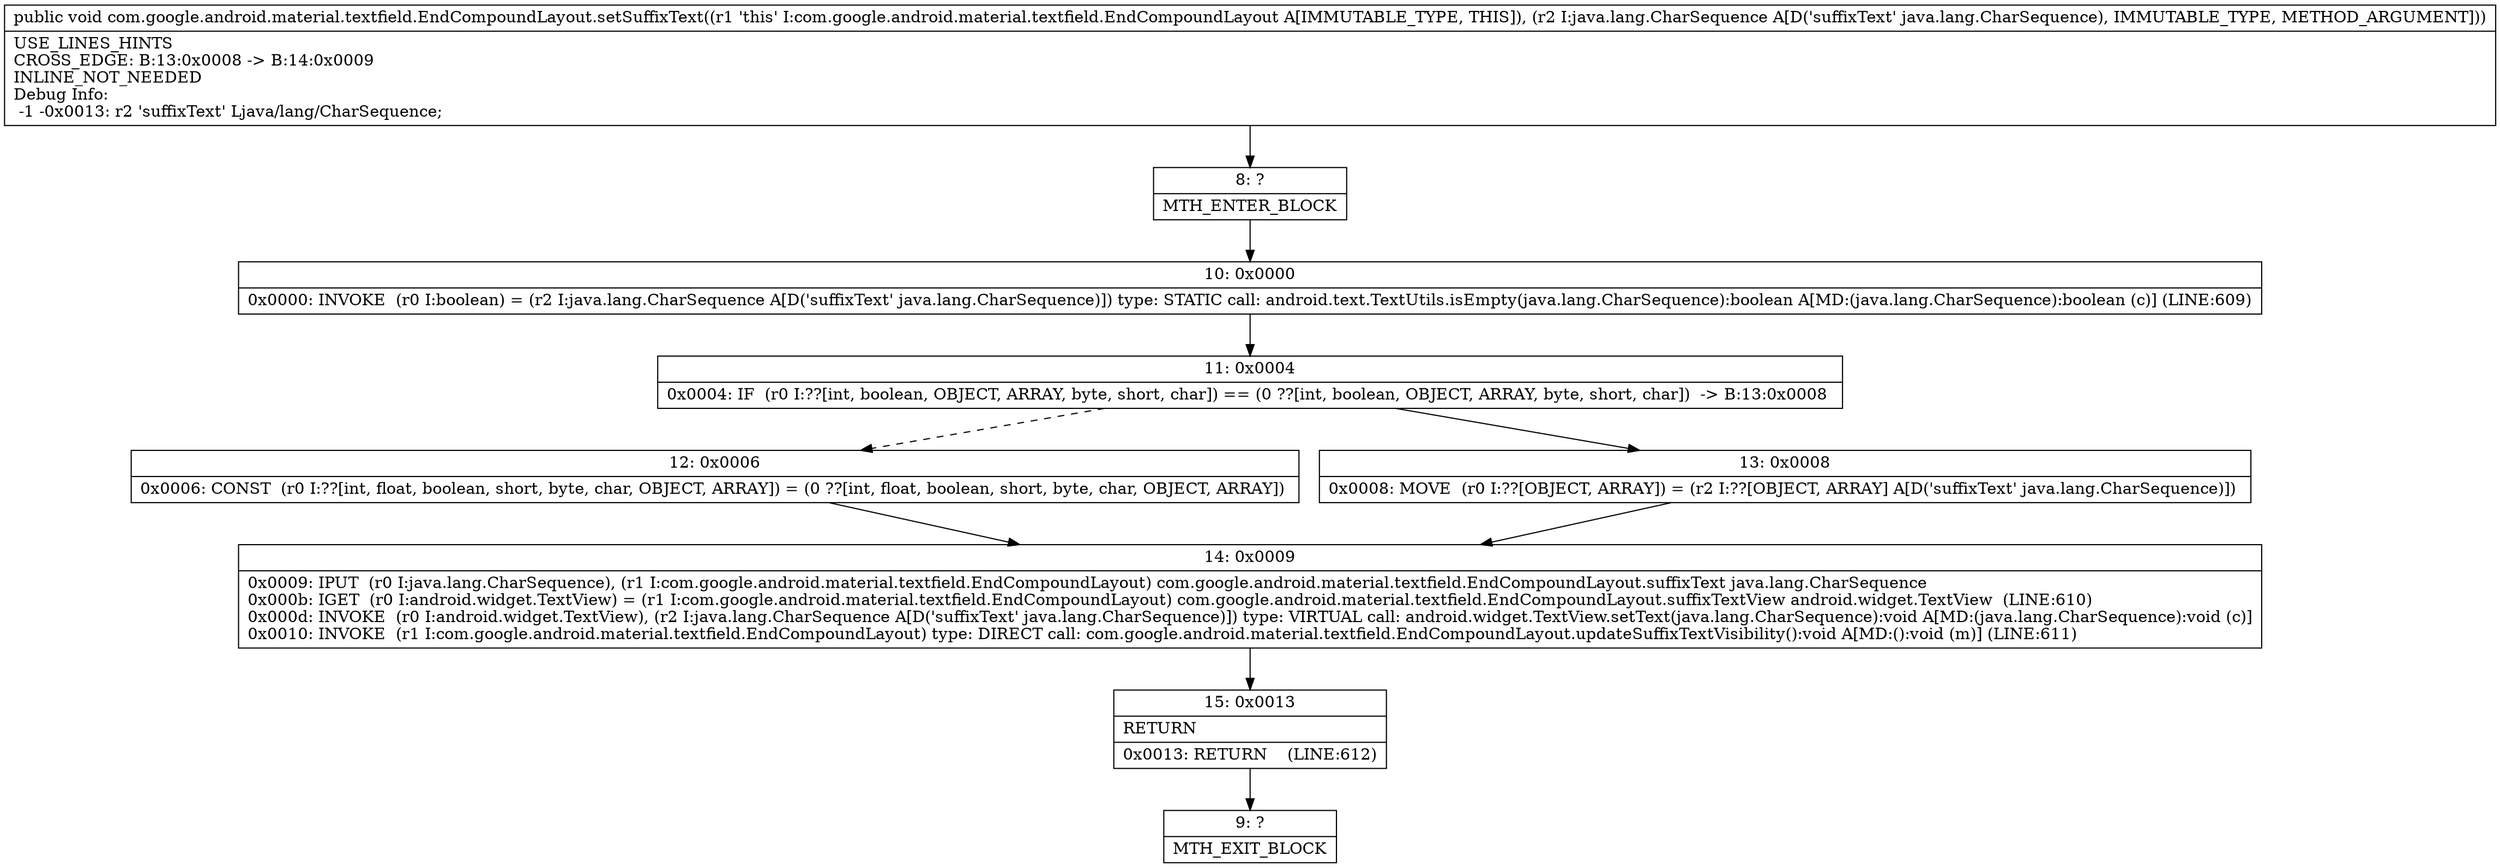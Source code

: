 digraph "CFG forcom.google.android.material.textfield.EndCompoundLayout.setSuffixText(Ljava\/lang\/CharSequence;)V" {
Node_8 [shape=record,label="{8\:\ ?|MTH_ENTER_BLOCK\l}"];
Node_10 [shape=record,label="{10\:\ 0x0000|0x0000: INVOKE  (r0 I:boolean) = (r2 I:java.lang.CharSequence A[D('suffixText' java.lang.CharSequence)]) type: STATIC call: android.text.TextUtils.isEmpty(java.lang.CharSequence):boolean A[MD:(java.lang.CharSequence):boolean (c)] (LINE:609)\l}"];
Node_11 [shape=record,label="{11\:\ 0x0004|0x0004: IF  (r0 I:??[int, boolean, OBJECT, ARRAY, byte, short, char]) == (0 ??[int, boolean, OBJECT, ARRAY, byte, short, char])  \-\> B:13:0x0008 \l}"];
Node_12 [shape=record,label="{12\:\ 0x0006|0x0006: CONST  (r0 I:??[int, float, boolean, short, byte, char, OBJECT, ARRAY]) = (0 ??[int, float, boolean, short, byte, char, OBJECT, ARRAY]) \l}"];
Node_14 [shape=record,label="{14\:\ 0x0009|0x0009: IPUT  (r0 I:java.lang.CharSequence), (r1 I:com.google.android.material.textfield.EndCompoundLayout) com.google.android.material.textfield.EndCompoundLayout.suffixText java.lang.CharSequence \l0x000b: IGET  (r0 I:android.widget.TextView) = (r1 I:com.google.android.material.textfield.EndCompoundLayout) com.google.android.material.textfield.EndCompoundLayout.suffixTextView android.widget.TextView  (LINE:610)\l0x000d: INVOKE  (r0 I:android.widget.TextView), (r2 I:java.lang.CharSequence A[D('suffixText' java.lang.CharSequence)]) type: VIRTUAL call: android.widget.TextView.setText(java.lang.CharSequence):void A[MD:(java.lang.CharSequence):void (c)]\l0x0010: INVOKE  (r1 I:com.google.android.material.textfield.EndCompoundLayout) type: DIRECT call: com.google.android.material.textfield.EndCompoundLayout.updateSuffixTextVisibility():void A[MD:():void (m)] (LINE:611)\l}"];
Node_15 [shape=record,label="{15\:\ 0x0013|RETURN\l|0x0013: RETURN    (LINE:612)\l}"];
Node_9 [shape=record,label="{9\:\ ?|MTH_EXIT_BLOCK\l}"];
Node_13 [shape=record,label="{13\:\ 0x0008|0x0008: MOVE  (r0 I:??[OBJECT, ARRAY]) = (r2 I:??[OBJECT, ARRAY] A[D('suffixText' java.lang.CharSequence)]) \l}"];
MethodNode[shape=record,label="{public void com.google.android.material.textfield.EndCompoundLayout.setSuffixText((r1 'this' I:com.google.android.material.textfield.EndCompoundLayout A[IMMUTABLE_TYPE, THIS]), (r2 I:java.lang.CharSequence A[D('suffixText' java.lang.CharSequence), IMMUTABLE_TYPE, METHOD_ARGUMENT]))  | USE_LINES_HINTS\lCROSS_EDGE: B:13:0x0008 \-\> B:14:0x0009\lINLINE_NOT_NEEDED\lDebug Info:\l  \-1 \-0x0013: r2 'suffixText' Ljava\/lang\/CharSequence;\l}"];
MethodNode -> Node_8;Node_8 -> Node_10;
Node_10 -> Node_11;
Node_11 -> Node_12[style=dashed];
Node_11 -> Node_13;
Node_12 -> Node_14;
Node_14 -> Node_15;
Node_15 -> Node_9;
Node_13 -> Node_14;
}

